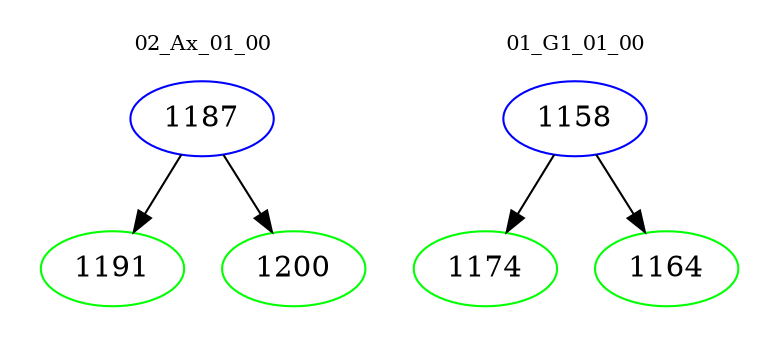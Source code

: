 digraph{
subgraph cluster_0 {
color = white
label = "02_Ax_01_00";
fontsize=10;
T0_1187 [label="1187", color="blue"]
T0_1187 -> T0_1191 [color="black"]
T0_1191 [label="1191", color="green"]
T0_1187 -> T0_1200 [color="black"]
T0_1200 [label="1200", color="green"]
}
subgraph cluster_1 {
color = white
label = "01_G1_01_00";
fontsize=10;
T1_1158 [label="1158", color="blue"]
T1_1158 -> T1_1174 [color="black"]
T1_1174 [label="1174", color="green"]
T1_1158 -> T1_1164 [color="black"]
T1_1164 [label="1164", color="green"]
}
}
